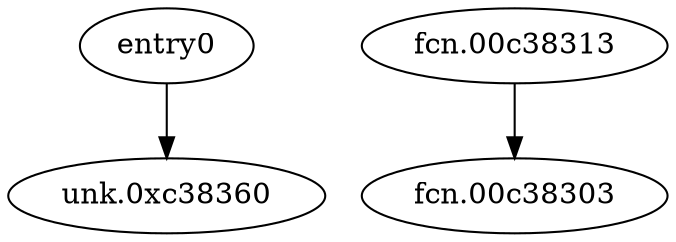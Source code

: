 digraph code {
  "0x00c380d0" [label="entry0"];
  "0x00c380d0" -> "0x00c38360";
  "0x00c38360" [label="unk.0xc38360"];
  "0x00c38313" [label="fcn.00c38313"];
  "0x00c38313" -> "0x00c38303";
  "0x00c38303" [label="fcn.00c38303"];
}